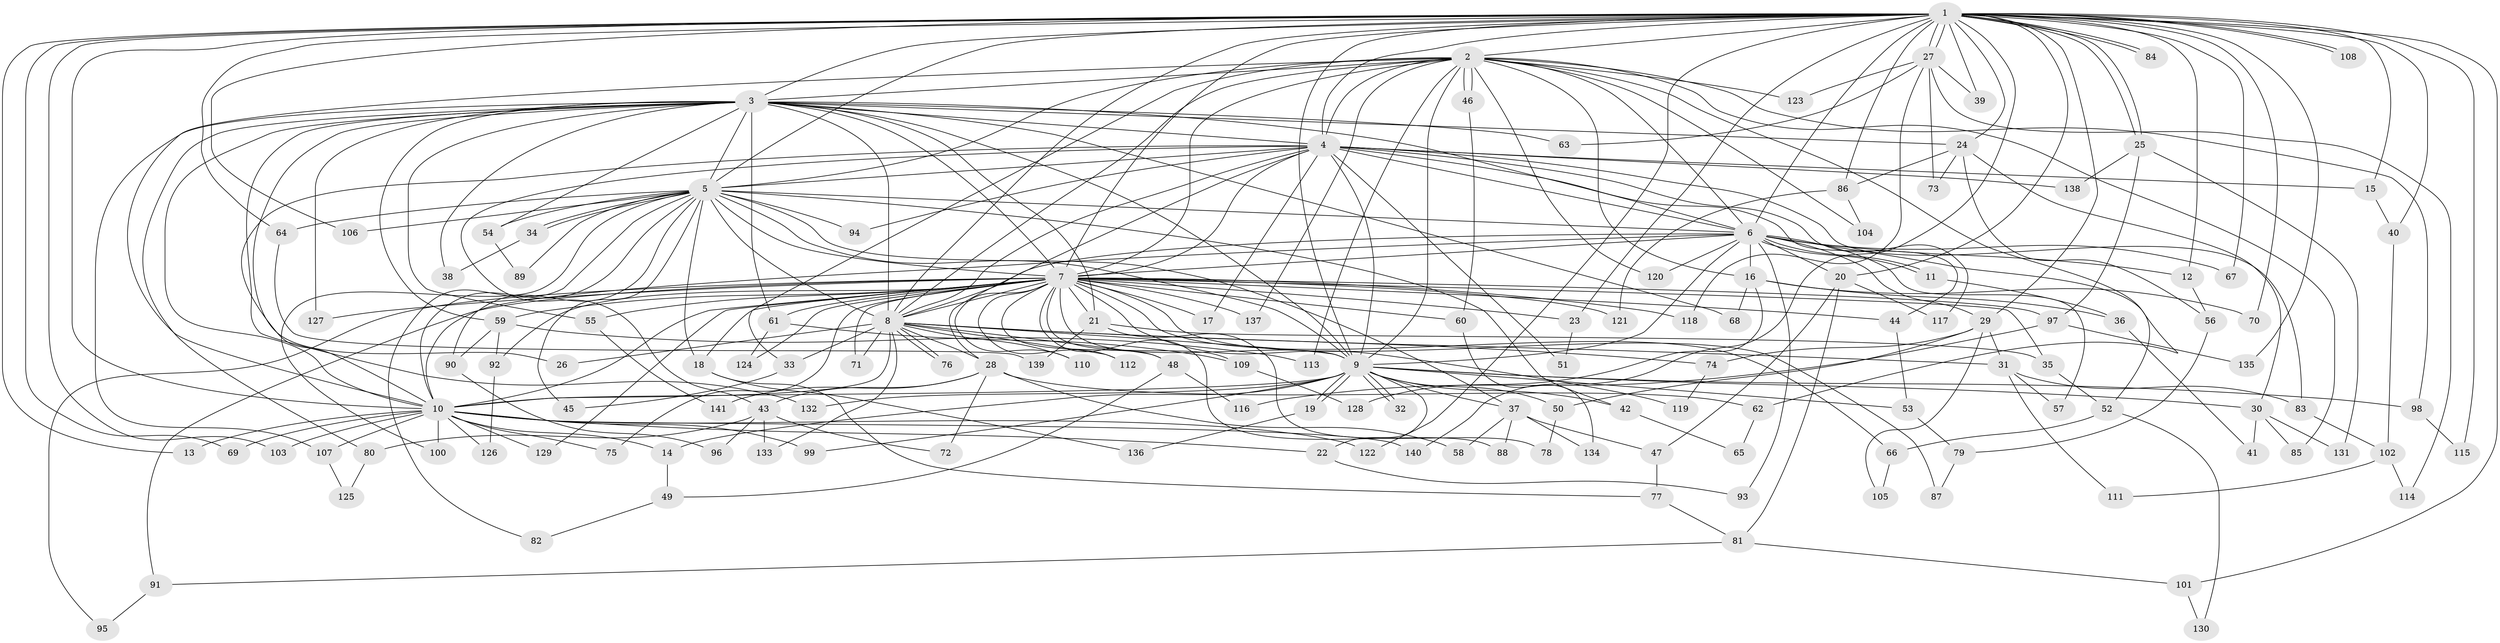 // Generated by graph-tools (version 1.1) at 2025/25/03/09/25 03:25:37]
// undirected, 141 vertices, 307 edges
graph export_dot {
graph [start="1"]
  node [color=gray90,style=filled];
  1;
  2;
  3;
  4;
  5;
  6;
  7;
  8;
  9;
  10;
  11;
  12;
  13;
  14;
  15;
  16;
  17;
  18;
  19;
  20;
  21;
  22;
  23;
  24;
  25;
  26;
  27;
  28;
  29;
  30;
  31;
  32;
  33;
  34;
  35;
  36;
  37;
  38;
  39;
  40;
  41;
  42;
  43;
  44;
  45;
  46;
  47;
  48;
  49;
  50;
  51;
  52;
  53;
  54;
  55;
  56;
  57;
  58;
  59;
  60;
  61;
  62;
  63;
  64;
  65;
  66;
  67;
  68;
  69;
  70;
  71;
  72;
  73;
  74;
  75;
  76;
  77;
  78;
  79;
  80;
  81;
  82;
  83;
  84;
  85;
  86;
  87;
  88;
  89;
  90;
  91;
  92;
  93;
  94;
  95;
  96;
  97;
  98;
  99;
  100;
  101;
  102;
  103;
  104;
  105;
  106;
  107;
  108;
  109;
  110;
  111;
  112;
  113;
  114;
  115;
  116;
  117;
  118;
  119;
  120;
  121;
  122;
  123;
  124;
  125;
  126;
  127;
  128;
  129;
  130;
  131;
  132;
  133;
  134;
  135;
  136;
  137;
  138;
  139;
  140;
  141;
  1 -- 2;
  1 -- 3;
  1 -- 4;
  1 -- 5;
  1 -- 6;
  1 -- 7;
  1 -- 8;
  1 -- 9;
  1 -- 10;
  1 -- 12;
  1 -- 13;
  1 -- 15;
  1 -- 20;
  1 -- 23;
  1 -- 24;
  1 -- 25;
  1 -- 25;
  1 -- 27;
  1 -- 27;
  1 -- 29;
  1 -- 39;
  1 -- 40;
  1 -- 64;
  1 -- 67;
  1 -- 69;
  1 -- 70;
  1 -- 84;
  1 -- 84;
  1 -- 86;
  1 -- 101;
  1 -- 103;
  1 -- 106;
  1 -- 108;
  1 -- 108;
  1 -- 115;
  1 -- 122;
  1 -- 135;
  1 -- 140;
  2 -- 3;
  2 -- 4;
  2 -- 5;
  2 -- 6;
  2 -- 7;
  2 -- 8;
  2 -- 9;
  2 -- 10;
  2 -- 16;
  2 -- 33;
  2 -- 46;
  2 -- 46;
  2 -- 62;
  2 -- 85;
  2 -- 98;
  2 -- 104;
  2 -- 113;
  2 -- 120;
  2 -- 123;
  2 -- 137;
  3 -- 4;
  3 -- 5;
  3 -- 6;
  3 -- 7;
  3 -- 8;
  3 -- 9;
  3 -- 10;
  3 -- 21;
  3 -- 24;
  3 -- 26;
  3 -- 38;
  3 -- 54;
  3 -- 55;
  3 -- 59;
  3 -- 61;
  3 -- 63;
  3 -- 68;
  3 -- 80;
  3 -- 107;
  3 -- 127;
  3 -- 132;
  4 -- 5;
  4 -- 6;
  4 -- 7;
  4 -- 8;
  4 -- 9;
  4 -- 10;
  4 -- 15;
  4 -- 17;
  4 -- 28;
  4 -- 43;
  4 -- 44;
  4 -- 51;
  4 -- 83;
  4 -- 94;
  4 -- 117;
  4 -- 138;
  5 -- 6;
  5 -- 7;
  5 -- 8;
  5 -- 9;
  5 -- 10;
  5 -- 18;
  5 -- 34;
  5 -- 34;
  5 -- 37;
  5 -- 42;
  5 -- 45;
  5 -- 54;
  5 -- 64;
  5 -- 82;
  5 -- 89;
  5 -- 90;
  5 -- 94;
  5 -- 100;
  5 -- 106;
  6 -- 7;
  6 -- 8;
  6 -- 9;
  6 -- 10;
  6 -- 11;
  6 -- 11;
  6 -- 12;
  6 -- 16;
  6 -- 20;
  6 -- 29;
  6 -- 52;
  6 -- 57;
  6 -- 67;
  6 -- 93;
  6 -- 120;
  7 -- 8;
  7 -- 9;
  7 -- 10;
  7 -- 17;
  7 -- 18;
  7 -- 21;
  7 -- 23;
  7 -- 35;
  7 -- 44;
  7 -- 48;
  7 -- 55;
  7 -- 59;
  7 -- 60;
  7 -- 61;
  7 -- 66;
  7 -- 71;
  7 -- 75;
  7 -- 87;
  7 -- 88;
  7 -- 91;
  7 -- 92;
  7 -- 95;
  7 -- 97;
  7 -- 109;
  7 -- 110;
  7 -- 112;
  7 -- 118;
  7 -- 119;
  7 -- 121;
  7 -- 124;
  7 -- 127;
  7 -- 129;
  7 -- 137;
  8 -- 9;
  8 -- 10;
  8 -- 26;
  8 -- 28;
  8 -- 31;
  8 -- 33;
  8 -- 48;
  8 -- 71;
  8 -- 74;
  8 -- 76;
  8 -- 76;
  8 -- 110;
  8 -- 112;
  8 -- 133;
  9 -- 10;
  9 -- 14;
  9 -- 19;
  9 -- 19;
  9 -- 22;
  9 -- 30;
  9 -- 32;
  9 -- 32;
  9 -- 37;
  9 -- 42;
  9 -- 50;
  9 -- 53;
  9 -- 98;
  9 -- 99;
  9 -- 132;
  10 -- 13;
  10 -- 14;
  10 -- 22;
  10 -- 69;
  10 -- 75;
  10 -- 99;
  10 -- 100;
  10 -- 103;
  10 -- 107;
  10 -- 122;
  10 -- 126;
  10 -- 129;
  10 -- 140;
  11 -- 36;
  12 -- 56;
  14 -- 49;
  15 -- 40;
  16 -- 36;
  16 -- 68;
  16 -- 70;
  16 -- 128;
  18 -- 77;
  18 -- 136;
  19 -- 136;
  20 -- 47;
  20 -- 81;
  20 -- 117;
  21 -- 35;
  21 -- 78;
  21 -- 139;
  22 -- 93;
  23 -- 51;
  24 -- 30;
  24 -- 56;
  24 -- 73;
  24 -- 86;
  25 -- 97;
  25 -- 131;
  25 -- 138;
  27 -- 39;
  27 -- 63;
  27 -- 73;
  27 -- 114;
  27 -- 118;
  27 -- 123;
  28 -- 43;
  28 -- 58;
  28 -- 62;
  28 -- 72;
  28 -- 141;
  29 -- 31;
  29 -- 50;
  29 -- 74;
  29 -- 105;
  30 -- 41;
  30 -- 85;
  30 -- 131;
  31 -- 57;
  31 -- 83;
  31 -- 111;
  33 -- 45;
  34 -- 38;
  35 -- 52;
  36 -- 41;
  37 -- 47;
  37 -- 58;
  37 -- 88;
  37 -- 134;
  40 -- 102;
  42 -- 65;
  43 -- 72;
  43 -- 80;
  43 -- 96;
  43 -- 133;
  44 -- 53;
  46 -- 60;
  47 -- 77;
  48 -- 49;
  48 -- 116;
  49 -- 82;
  50 -- 78;
  52 -- 66;
  52 -- 130;
  53 -- 79;
  54 -- 89;
  55 -- 141;
  56 -- 79;
  59 -- 90;
  59 -- 92;
  59 -- 113;
  60 -- 134;
  61 -- 109;
  61 -- 124;
  62 -- 65;
  64 -- 139;
  66 -- 105;
  74 -- 119;
  77 -- 81;
  79 -- 87;
  80 -- 125;
  81 -- 91;
  81 -- 101;
  83 -- 102;
  86 -- 104;
  86 -- 121;
  90 -- 96;
  91 -- 95;
  92 -- 126;
  97 -- 116;
  97 -- 135;
  98 -- 115;
  101 -- 130;
  102 -- 111;
  102 -- 114;
  107 -- 125;
  109 -- 128;
}
